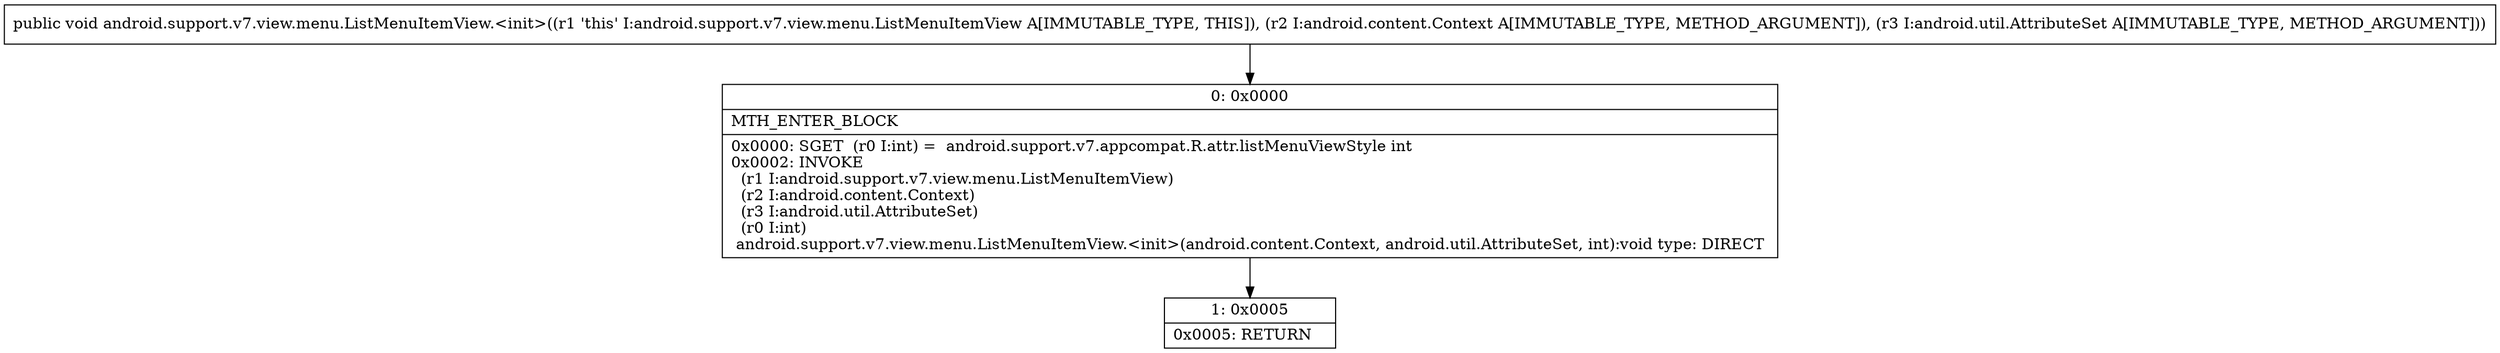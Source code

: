 digraph "CFG forandroid.support.v7.view.menu.ListMenuItemView.\<init\>(Landroid\/content\/Context;Landroid\/util\/AttributeSet;)V" {
Node_0 [shape=record,label="{0\:\ 0x0000|MTH_ENTER_BLOCK\l|0x0000: SGET  (r0 I:int) =  android.support.v7.appcompat.R.attr.listMenuViewStyle int \l0x0002: INVOKE  \l  (r1 I:android.support.v7.view.menu.ListMenuItemView)\l  (r2 I:android.content.Context)\l  (r3 I:android.util.AttributeSet)\l  (r0 I:int)\l android.support.v7.view.menu.ListMenuItemView.\<init\>(android.content.Context, android.util.AttributeSet, int):void type: DIRECT \l}"];
Node_1 [shape=record,label="{1\:\ 0x0005|0x0005: RETURN   \l}"];
MethodNode[shape=record,label="{public void android.support.v7.view.menu.ListMenuItemView.\<init\>((r1 'this' I:android.support.v7.view.menu.ListMenuItemView A[IMMUTABLE_TYPE, THIS]), (r2 I:android.content.Context A[IMMUTABLE_TYPE, METHOD_ARGUMENT]), (r3 I:android.util.AttributeSet A[IMMUTABLE_TYPE, METHOD_ARGUMENT])) }"];
MethodNode -> Node_0;
Node_0 -> Node_1;
}

